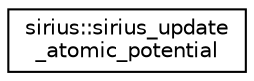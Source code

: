 digraph "Graphical Class Hierarchy"
{
 // INTERACTIVE_SVG=YES
  edge [fontname="Helvetica",fontsize="10",labelfontname="Helvetica",labelfontsize="10"];
  node [fontname="Helvetica",fontsize="10",shape=record];
  rankdir="LR";
  Node1 [label="sirius::sirius_update\l_atomic_potential",height=0.2,width=0.4,color="black", fillcolor="white", style="filled",URL="$interfacesirius_1_1sirius__update__atomic__potential.html"];
}
